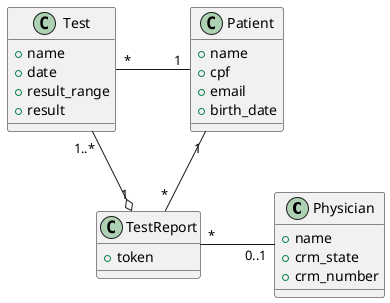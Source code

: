 ' option + D to preview

@startuml "Lab Tests API"

class Physician {
  +name
  +crm_state
  +crm_number
}

class Patient {
  +name
  +cpf
  +email
  +birth_date
}

class Test {
  +name
  +date
  +result_range
  +result
}

class TestReport {
  +token
}

Patient "1" -- "*" TestReport

Test "1..*" -o "1" TestReport

Test "*" - "1" Patient : "           "

TestReport "*" - "0..1" Physician : "           "
' A physician may ask (a patient to do) many lab tests, which will come together in a test report
' Each test report may have zero or one physician (since sometimes the patient can ask for a test also)

@enduml
